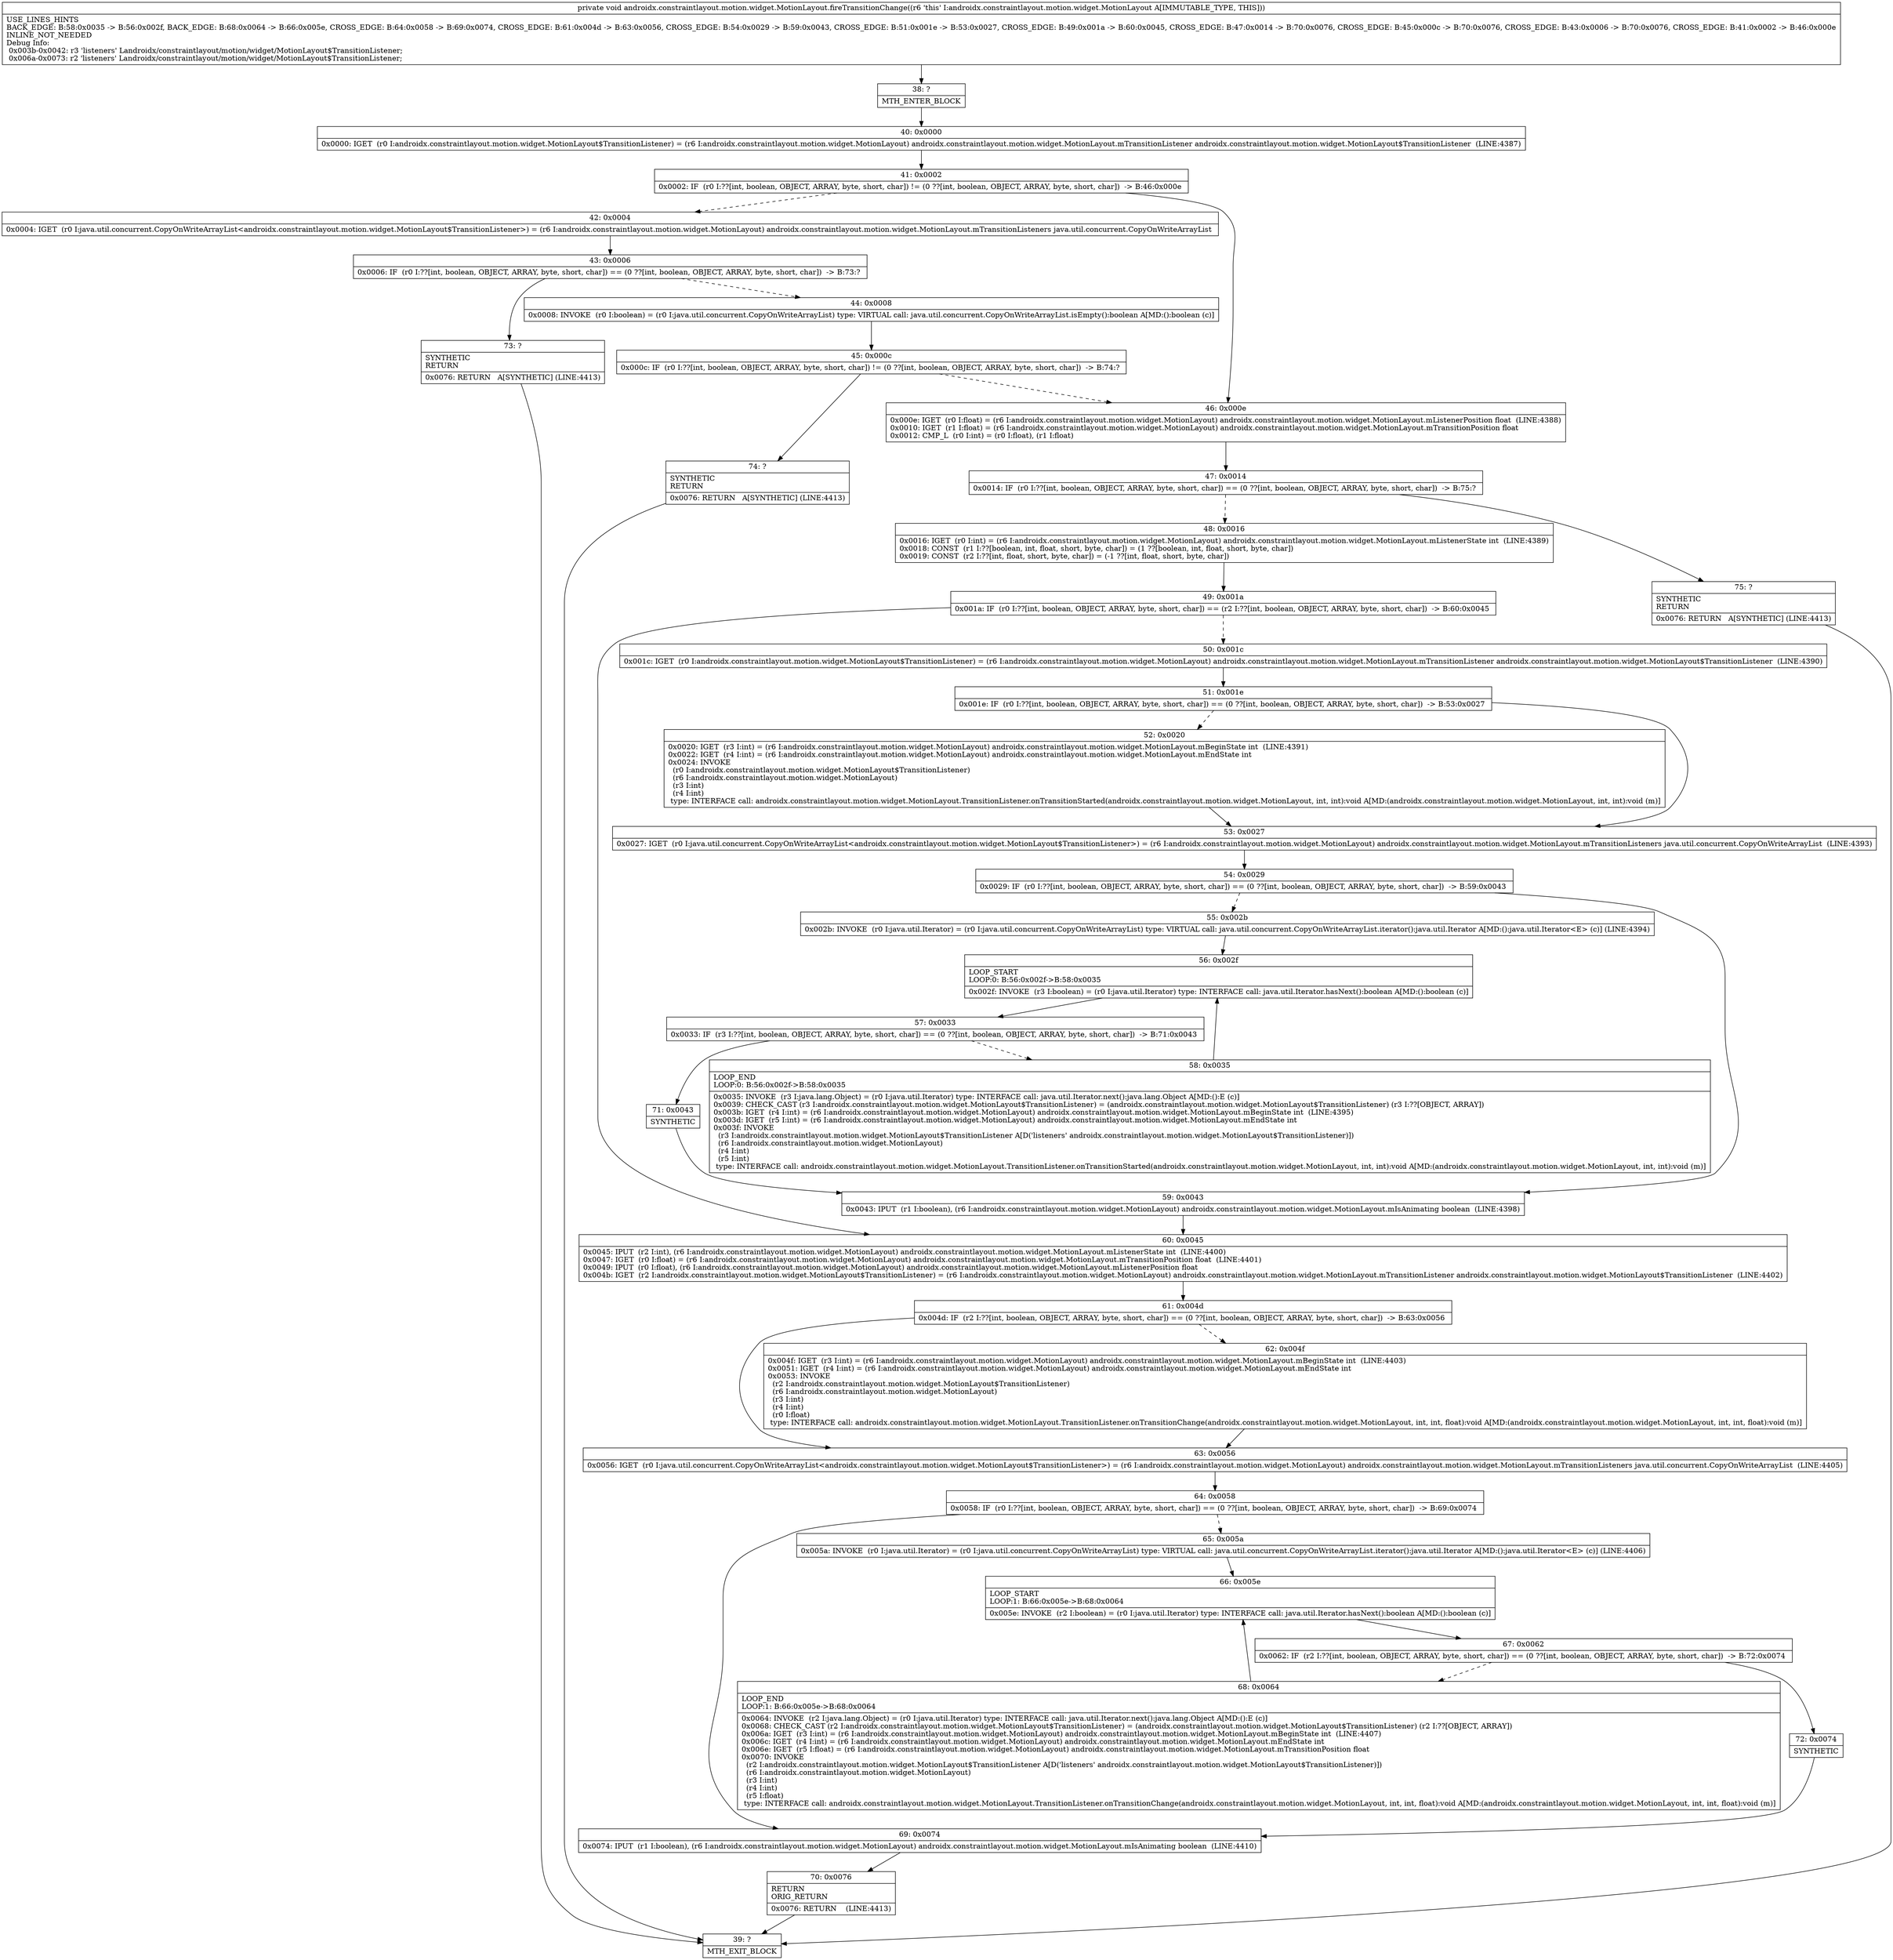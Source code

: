 digraph "CFG forandroidx.constraintlayout.motion.widget.MotionLayout.fireTransitionChange()V" {
Node_38 [shape=record,label="{38\:\ ?|MTH_ENTER_BLOCK\l}"];
Node_40 [shape=record,label="{40\:\ 0x0000|0x0000: IGET  (r0 I:androidx.constraintlayout.motion.widget.MotionLayout$TransitionListener) = (r6 I:androidx.constraintlayout.motion.widget.MotionLayout) androidx.constraintlayout.motion.widget.MotionLayout.mTransitionListener androidx.constraintlayout.motion.widget.MotionLayout$TransitionListener  (LINE:4387)\l}"];
Node_41 [shape=record,label="{41\:\ 0x0002|0x0002: IF  (r0 I:??[int, boolean, OBJECT, ARRAY, byte, short, char]) != (0 ??[int, boolean, OBJECT, ARRAY, byte, short, char])  \-\> B:46:0x000e \l}"];
Node_42 [shape=record,label="{42\:\ 0x0004|0x0004: IGET  (r0 I:java.util.concurrent.CopyOnWriteArrayList\<androidx.constraintlayout.motion.widget.MotionLayout$TransitionListener\>) = (r6 I:androidx.constraintlayout.motion.widget.MotionLayout) androidx.constraintlayout.motion.widget.MotionLayout.mTransitionListeners java.util.concurrent.CopyOnWriteArrayList \l}"];
Node_43 [shape=record,label="{43\:\ 0x0006|0x0006: IF  (r0 I:??[int, boolean, OBJECT, ARRAY, byte, short, char]) == (0 ??[int, boolean, OBJECT, ARRAY, byte, short, char])  \-\> B:73:? \l}"];
Node_44 [shape=record,label="{44\:\ 0x0008|0x0008: INVOKE  (r0 I:boolean) = (r0 I:java.util.concurrent.CopyOnWriteArrayList) type: VIRTUAL call: java.util.concurrent.CopyOnWriteArrayList.isEmpty():boolean A[MD:():boolean (c)]\l}"];
Node_45 [shape=record,label="{45\:\ 0x000c|0x000c: IF  (r0 I:??[int, boolean, OBJECT, ARRAY, byte, short, char]) != (0 ??[int, boolean, OBJECT, ARRAY, byte, short, char])  \-\> B:74:? \l}"];
Node_74 [shape=record,label="{74\:\ ?|SYNTHETIC\lRETURN\l|0x0076: RETURN   A[SYNTHETIC] (LINE:4413)\l}"];
Node_39 [shape=record,label="{39\:\ ?|MTH_EXIT_BLOCK\l}"];
Node_73 [shape=record,label="{73\:\ ?|SYNTHETIC\lRETURN\l|0x0076: RETURN   A[SYNTHETIC] (LINE:4413)\l}"];
Node_46 [shape=record,label="{46\:\ 0x000e|0x000e: IGET  (r0 I:float) = (r6 I:androidx.constraintlayout.motion.widget.MotionLayout) androidx.constraintlayout.motion.widget.MotionLayout.mListenerPosition float  (LINE:4388)\l0x0010: IGET  (r1 I:float) = (r6 I:androidx.constraintlayout.motion.widget.MotionLayout) androidx.constraintlayout.motion.widget.MotionLayout.mTransitionPosition float \l0x0012: CMP_L  (r0 I:int) = (r0 I:float), (r1 I:float) \l}"];
Node_47 [shape=record,label="{47\:\ 0x0014|0x0014: IF  (r0 I:??[int, boolean, OBJECT, ARRAY, byte, short, char]) == (0 ??[int, boolean, OBJECT, ARRAY, byte, short, char])  \-\> B:75:? \l}"];
Node_48 [shape=record,label="{48\:\ 0x0016|0x0016: IGET  (r0 I:int) = (r6 I:androidx.constraintlayout.motion.widget.MotionLayout) androidx.constraintlayout.motion.widget.MotionLayout.mListenerState int  (LINE:4389)\l0x0018: CONST  (r1 I:??[boolean, int, float, short, byte, char]) = (1 ??[boolean, int, float, short, byte, char]) \l0x0019: CONST  (r2 I:??[int, float, short, byte, char]) = (\-1 ??[int, float, short, byte, char]) \l}"];
Node_49 [shape=record,label="{49\:\ 0x001a|0x001a: IF  (r0 I:??[int, boolean, OBJECT, ARRAY, byte, short, char]) == (r2 I:??[int, boolean, OBJECT, ARRAY, byte, short, char])  \-\> B:60:0x0045 \l}"];
Node_50 [shape=record,label="{50\:\ 0x001c|0x001c: IGET  (r0 I:androidx.constraintlayout.motion.widget.MotionLayout$TransitionListener) = (r6 I:androidx.constraintlayout.motion.widget.MotionLayout) androidx.constraintlayout.motion.widget.MotionLayout.mTransitionListener androidx.constraintlayout.motion.widget.MotionLayout$TransitionListener  (LINE:4390)\l}"];
Node_51 [shape=record,label="{51\:\ 0x001e|0x001e: IF  (r0 I:??[int, boolean, OBJECT, ARRAY, byte, short, char]) == (0 ??[int, boolean, OBJECT, ARRAY, byte, short, char])  \-\> B:53:0x0027 \l}"];
Node_52 [shape=record,label="{52\:\ 0x0020|0x0020: IGET  (r3 I:int) = (r6 I:androidx.constraintlayout.motion.widget.MotionLayout) androidx.constraintlayout.motion.widget.MotionLayout.mBeginState int  (LINE:4391)\l0x0022: IGET  (r4 I:int) = (r6 I:androidx.constraintlayout.motion.widget.MotionLayout) androidx.constraintlayout.motion.widget.MotionLayout.mEndState int \l0x0024: INVOKE  \l  (r0 I:androidx.constraintlayout.motion.widget.MotionLayout$TransitionListener)\l  (r6 I:androidx.constraintlayout.motion.widget.MotionLayout)\l  (r3 I:int)\l  (r4 I:int)\l type: INTERFACE call: androidx.constraintlayout.motion.widget.MotionLayout.TransitionListener.onTransitionStarted(androidx.constraintlayout.motion.widget.MotionLayout, int, int):void A[MD:(androidx.constraintlayout.motion.widget.MotionLayout, int, int):void (m)]\l}"];
Node_53 [shape=record,label="{53\:\ 0x0027|0x0027: IGET  (r0 I:java.util.concurrent.CopyOnWriteArrayList\<androidx.constraintlayout.motion.widget.MotionLayout$TransitionListener\>) = (r6 I:androidx.constraintlayout.motion.widget.MotionLayout) androidx.constraintlayout.motion.widget.MotionLayout.mTransitionListeners java.util.concurrent.CopyOnWriteArrayList  (LINE:4393)\l}"];
Node_54 [shape=record,label="{54\:\ 0x0029|0x0029: IF  (r0 I:??[int, boolean, OBJECT, ARRAY, byte, short, char]) == (0 ??[int, boolean, OBJECT, ARRAY, byte, short, char])  \-\> B:59:0x0043 \l}"];
Node_55 [shape=record,label="{55\:\ 0x002b|0x002b: INVOKE  (r0 I:java.util.Iterator) = (r0 I:java.util.concurrent.CopyOnWriteArrayList) type: VIRTUAL call: java.util.concurrent.CopyOnWriteArrayList.iterator():java.util.Iterator A[MD:():java.util.Iterator\<E\> (c)] (LINE:4394)\l}"];
Node_56 [shape=record,label="{56\:\ 0x002f|LOOP_START\lLOOP:0: B:56:0x002f\-\>B:58:0x0035\l|0x002f: INVOKE  (r3 I:boolean) = (r0 I:java.util.Iterator) type: INTERFACE call: java.util.Iterator.hasNext():boolean A[MD:():boolean (c)]\l}"];
Node_57 [shape=record,label="{57\:\ 0x0033|0x0033: IF  (r3 I:??[int, boolean, OBJECT, ARRAY, byte, short, char]) == (0 ??[int, boolean, OBJECT, ARRAY, byte, short, char])  \-\> B:71:0x0043 \l}"];
Node_58 [shape=record,label="{58\:\ 0x0035|LOOP_END\lLOOP:0: B:56:0x002f\-\>B:58:0x0035\l|0x0035: INVOKE  (r3 I:java.lang.Object) = (r0 I:java.util.Iterator) type: INTERFACE call: java.util.Iterator.next():java.lang.Object A[MD:():E (c)]\l0x0039: CHECK_CAST (r3 I:androidx.constraintlayout.motion.widget.MotionLayout$TransitionListener) = (androidx.constraintlayout.motion.widget.MotionLayout$TransitionListener) (r3 I:??[OBJECT, ARRAY]) \l0x003b: IGET  (r4 I:int) = (r6 I:androidx.constraintlayout.motion.widget.MotionLayout) androidx.constraintlayout.motion.widget.MotionLayout.mBeginState int  (LINE:4395)\l0x003d: IGET  (r5 I:int) = (r6 I:androidx.constraintlayout.motion.widget.MotionLayout) androidx.constraintlayout.motion.widget.MotionLayout.mEndState int \l0x003f: INVOKE  \l  (r3 I:androidx.constraintlayout.motion.widget.MotionLayout$TransitionListener A[D('listeners' androidx.constraintlayout.motion.widget.MotionLayout$TransitionListener)])\l  (r6 I:androidx.constraintlayout.motion.widget.MotionLayout)\l  (r4 I:int)\l  (r5 I:int)\l type: INTERFACE call: androidx.constraintlayout.motion.widget.MotionLayout.TransitionListener.onTransitionStarted(androidx.constraintlayout.motion.widget.MotionLayout, int, int):void A[MD:(androidx.constraintlayout.motion.widget.MotionLayout, int, int):void (m)]\l}"];
Node_71 [shape=record,label="{71\:\ 0x0043|SYNTHETIC\l}"];
Node_59 [shape=record,label="{59\:\ 0x0043|0x0043: IPUT  (r1 I:boolean), (r6 I:androidx.constraintlayout.motion.widget.MotionLayout) androidx.constraintlayout.motion.widget.MotionLayout.mIsAnimating boolean  (LINE:4398)\l}"];
Node_60 [shape=record,label="{60\:\ 0x0045|0x0045: IPUT  (r2 I:int), (r6 I:androidx.constraintlayout.motion.widget.MotionLayout) androidx.constraintlayout.motion.widget.MotionLayout.mListenerState int  (LINE:4400)\l0x0047: IGET  (r0 I:float) = (r6 I:androidx.constraintlayout.motion.widget.MotionLayout) androidx.constraintlayout.motion.widget.MotionLayout.mTransitionPosition float  (LINE:4401)\l0x0049: IPUT  (r0 I:float), (r6 I:androidx.constraintlayout.motion.widget.MotionLayout) androidx.constraintlayout.motion.widget.MotionLayout.mListenerPosition float \l0x004b: IGET  (r2 I:androidx.constraintlayout.motion.widget.MotionLayout$TransitionListener) = (r6 I:androidx.constraintlayout.motion.widget.MotionLayout) androidx.constraintlayout.motion.widget.MotionLayout.mTransitionListener androidx.constraintlayout.motion.widget.MotionLayout$TransitionListener  (LINE:4402)\l}"];
Node_61 [shape=record,label="{61\:\ 0x004d|0x004d: IF  (r2 I:??[int, boolean, OBJECT, ARRAY, byte, short, char]) == (0 ??[int, boolean, OBJECT, ARRAY, byte, short, char])  \-\> B:63:0x0056 \l}"];
Node_62 [shape=record,label="{62\:\ 0x004f|0x004f: IGET  (r3 I:int) = (r6 I:androidx.constraintlayout.motion.widget.MotionLayout) androidx.constraintlayout.motion.widget.MotionLayout.mBeginState int  (LINE:4403)\l0x0051: IGET  (r4 I:int) = (r6 I:androidx.constraintlayout.motion.widget.MotionLayout) androidx.constraintlayout.motion.widget.MotionLayout.mEndState int \l0x0053: INVOKE  \l  (r2 I:androidx.constraintlayout.motion.widget.MotionLayout$TransitionListener)\l  (r6 I:androidx.constraintlayout.motion.widget.MotionLayout)\l  (r3 I:int)\l  (r4 I:int)\l  (r0 I:float)\l type: INTERFACE call: androidx.constraintlayout.motion.widget.MotionLayout.TransitionListener.onTransitionChange(androidx.constraintlayout.motion.widget.MotionLayout, int, int, float):void A[MD:(androidx.constraintlayout.motion.widget.MotionLayout, int, int, float):void (m)]\l}"];
Node_63 [shape=record,label="{63\:\ 0x0056|0x0056: IGET  (r0 I:java.util.concurrent.CopyOnWriteArrayList\<androidx.constraintlayout.motion.widget.MotionLayout$TransitionListener\>) = (r6 I:androidx.constraintlayout.motion.widget.MotionLayout) androidx.constraintlayout.motion.widget.MotionLayout.mTransitionListeners java.util.concurrent.CopyOnWriteArrayList  (LINE:4405)\l}"];
Node_64 [shape=record,label="{64\:\ 0x0058|0x0058: IF  (r0 I:??[int, boolean, OBJECT, ARRAY, byte, short, char]) == (0 ??[int, boolean, OBJECT, ARRAY, byte, short, char])  \-\> B:69:0x0074 \l}"];
Node_65 [shape=record,label="{65\:\ 0x005a|0x005a: INVOKE  (r0 I:java.util.Iterator) = (r0 I:java.util.concurrent.CopyOnWriteArrayList) type: VIRTUAL call: java.util.concurrent.CopyOnWriteArrayList.iterator():java.util.Iterator A[MD:():java.util.Iterator\<E\> (c)] (LINE:4406)\l}"];
Node_66 [shape=record,label="{66\:\ 0x005e|LOOP_START\lLOOP:1: B:66:0x005e\-\>B:68:0x0064\l|0x005e: INVOKE  (r2 I:boolean) = (r0 I:java.util.Iterator) type: INTERFACE call: java.util.Iterator.hasNext():boolean A[MD:():boolean (c)]\l}"];
Node_67 [shape=record,label="{67\:\ 0x0062|0x0062: IF  (r2 I:??[int, boolean, OBJECT, ARRAY, byte, short, char]) == (0 ??[int, boolean, OBJECT, ARRAY, byte, short, char])  \-\> B:72:0x0074 \l}"];
Node_68 [shape=record,label="{68\:\ 0x0064|LOOP_END\lLOOP:1: B:66:0x005e\-\>B:68:0x0064\l|0x0064: INVOKE  (r2 I:java.lang.Object) = (r0 I:java.util.Iterator) type: INTERFACE call: java.util.Iterator.next():java.lang.Object A[MD:():E (c)]\l0x0068: CHECK_CAST (r2 I:androidx.constraintlayout.motion.widget.MotionLayout$TransitionListener) = (androidx.constraintlayout.motion.widget.MotionLayout$TransitionListener) (r2 I:??[OBJECT, ARRAY]) \l0x006a: IGET  (r3 I:int) = (r6 I:androidx.constraintlayout.motion.widget.MotionLayout) androidx.constraintlayout.motion.widget.MotionLayout.mBeginState int  (LINE:4407)\l0x006c: IGET  (r4 I:int) = (r6 I:androidx.constraintlayout.motion.widget.MotionLayout) androidx.constraintlayout.motion.widget.MotionLayout.mEndState int \l0x006e: IGET  (r5 I:float) = (r6 I:androidx.constraintlayout.motion.widget.MotionLayout) androidx.constraintlayout.motion.widget.MotionLayout.mTransitionPosition float \l0x0070: INVOKE  \l  (r2 I:androidx.constraintlayout.motion.widget.MotionLayout$TransitionListener A[D('listeners' androidx.constraintlayout.motion.widget.MotionLayout$TransitionListener)])\l  (r6 I:androidx.constraintlayout.motion.widget.MotionLayout)\l  (r3 I:int)\l  (r4 I:int)\l  (r5 I:float)\l type: INTERFACE call: androidx.constraintlayout.motion.widget.MotionLayout.TransitionListener.onTransitionChange(androidx.constraintlayout.motion.widget.MotionLayout, int, int, float):void A[MD:(androidx.constraintlayout.motion.widget.MotionLayout, int, int, float):void (m)]\l}"];
Node_72 [shape=record,label="{72\:\ 0x0074|SYNTHETIC\l}"];
Node_69 [shape=record,label="{69\:\ 0x0074|0x0074: IPUT  (r1 I:boolean), (r6 I:androidx.constraintlayout.motion.widget.MotionLayout) androidx.constraintlayout.motion.widget.MotionLayout.mIsAnimating boolean  (LINE:4410)\l}"];
Node_70 [shape=record,label="{70\:\ 0x0076|RETURN\lORIG_RETURN\l|0x0076: RETURN    (LINE:4413)\l}"];
Node_75 [shape=record,label="{75\:\ ?|SYNTHETIC\lRETURN\l|0x0076: RETURN   A[SYNTHETIC] (LINE:4413)\l}"];
MethodNode[shape=record,label="{private void androidx.constraintlayout.motion.widget.MotionLayout.fireTransitionChange((r6 'this' I:androidx.constraintlayout.motion.widget.MotionLayout A[IMMUTABLE_TYPE, THIS]))  | USE_LINES_HINTS\lBACK_EDGE: B:58:0x0035 \-\> B:56:0x002f, BACK_EDGE: B:68:0x0064 \-\> B:66:0x005e, CROSS_EDGE: B:64:0x0058 \-\> B:69:0x0074, CROSS_EDGE: B:61:0x004d \-\> B:63:0x0056, CROSS_EDGE: B:54:0x0029 \-\> B:59:0x0043, CROSS_EDGE: B:51:0x001e \-\> B:53:0x0027, CROSS_EDGE: B:49:0x001a \-\> B:60:0x0045, CROSS_EDGE: B:47:0x0014 \-\> B:70:0x0076, CROSS_EDGE: B:45:0x000c \-\> B:70:0x0076, CROSS_EDGE: B:43:0x0006 \-\> B:70:0x0076, CROSS_EDGE: B:41:0x0002 \-\> B:46:0x000e\lINLINE_NOT_NEEDED\lDebug Info:\l  0x003b\-0x0042: r3 'listeners' Landroidx\/constraintlayout\/motion\/widget\/MotionLayout$TransitionListener;\l  0x006a\-0x0073: r2 'listeners' Landroidx\/constraintlayout\/motion\/widget\/MotionLayout$TransitionListener;\l}"];
MethodNode -> Node_38;Node_38 -> Node_40;
Node_40 -> Node_41;
Node_41 -> Node_42[style=dashed];
Node_41 -> Node_46;
Node_42 -> Node_43;
Node_43 -> Node_44[style=dashed];
Node_43 -> Node_73;
Node_44 -> Node_45;
Node_45 -> Node_46[style=dashed];
Node_45 -> Node_74;
Node_74 -> Node_39;
Node_73 -> Node_39;
Node_46 -> Node_47;
Node_47 -> Node_48[style=dashed];
Node_47 -> Node_75;
Node_48 -> Node_49;
Node_49 -> Node_50[style=dashed];
Node_49 -> Node_60;
Node_50 -> Node_51;
Node_51 -> Node_52[style=dashed];
Node_51 -> Node_53;
Node_52 -> Node_53;
Node_53 -> Node_54;
Node_54 -> Node_55[style=dashed];
Node_54 -> Node_59;
Node_55 -> Node_56;
Node_56 -> Node_57;
Node_57 -> Node_58[style=dashed];
Node_57 -> Node_71;
Node_58 -> Node_56;
Node_71 -> Node_59;
Node_59 -> Node_60;
Node_60 -> Node_61;
Node_61 -> Node_62[style=dashed];
Node_61 -> Node_63;
Node_62 -> Node_63;
Node_63 -> Node_64;
Node_64 -> Node_65[style=dashed];
Node_64 -> Node_69;
Node_65 -> Node_66;
Node_66 -> Node_67;
Node_67 -> Node_68[style=dashed];
Node_67 -> Node_72;
Node_68 -> Node_66;
Node_72 -> Node_69;
Node_69 -> Node_70;
Node_70 -> Node_39;
Node_75 -> Node_39;
}

